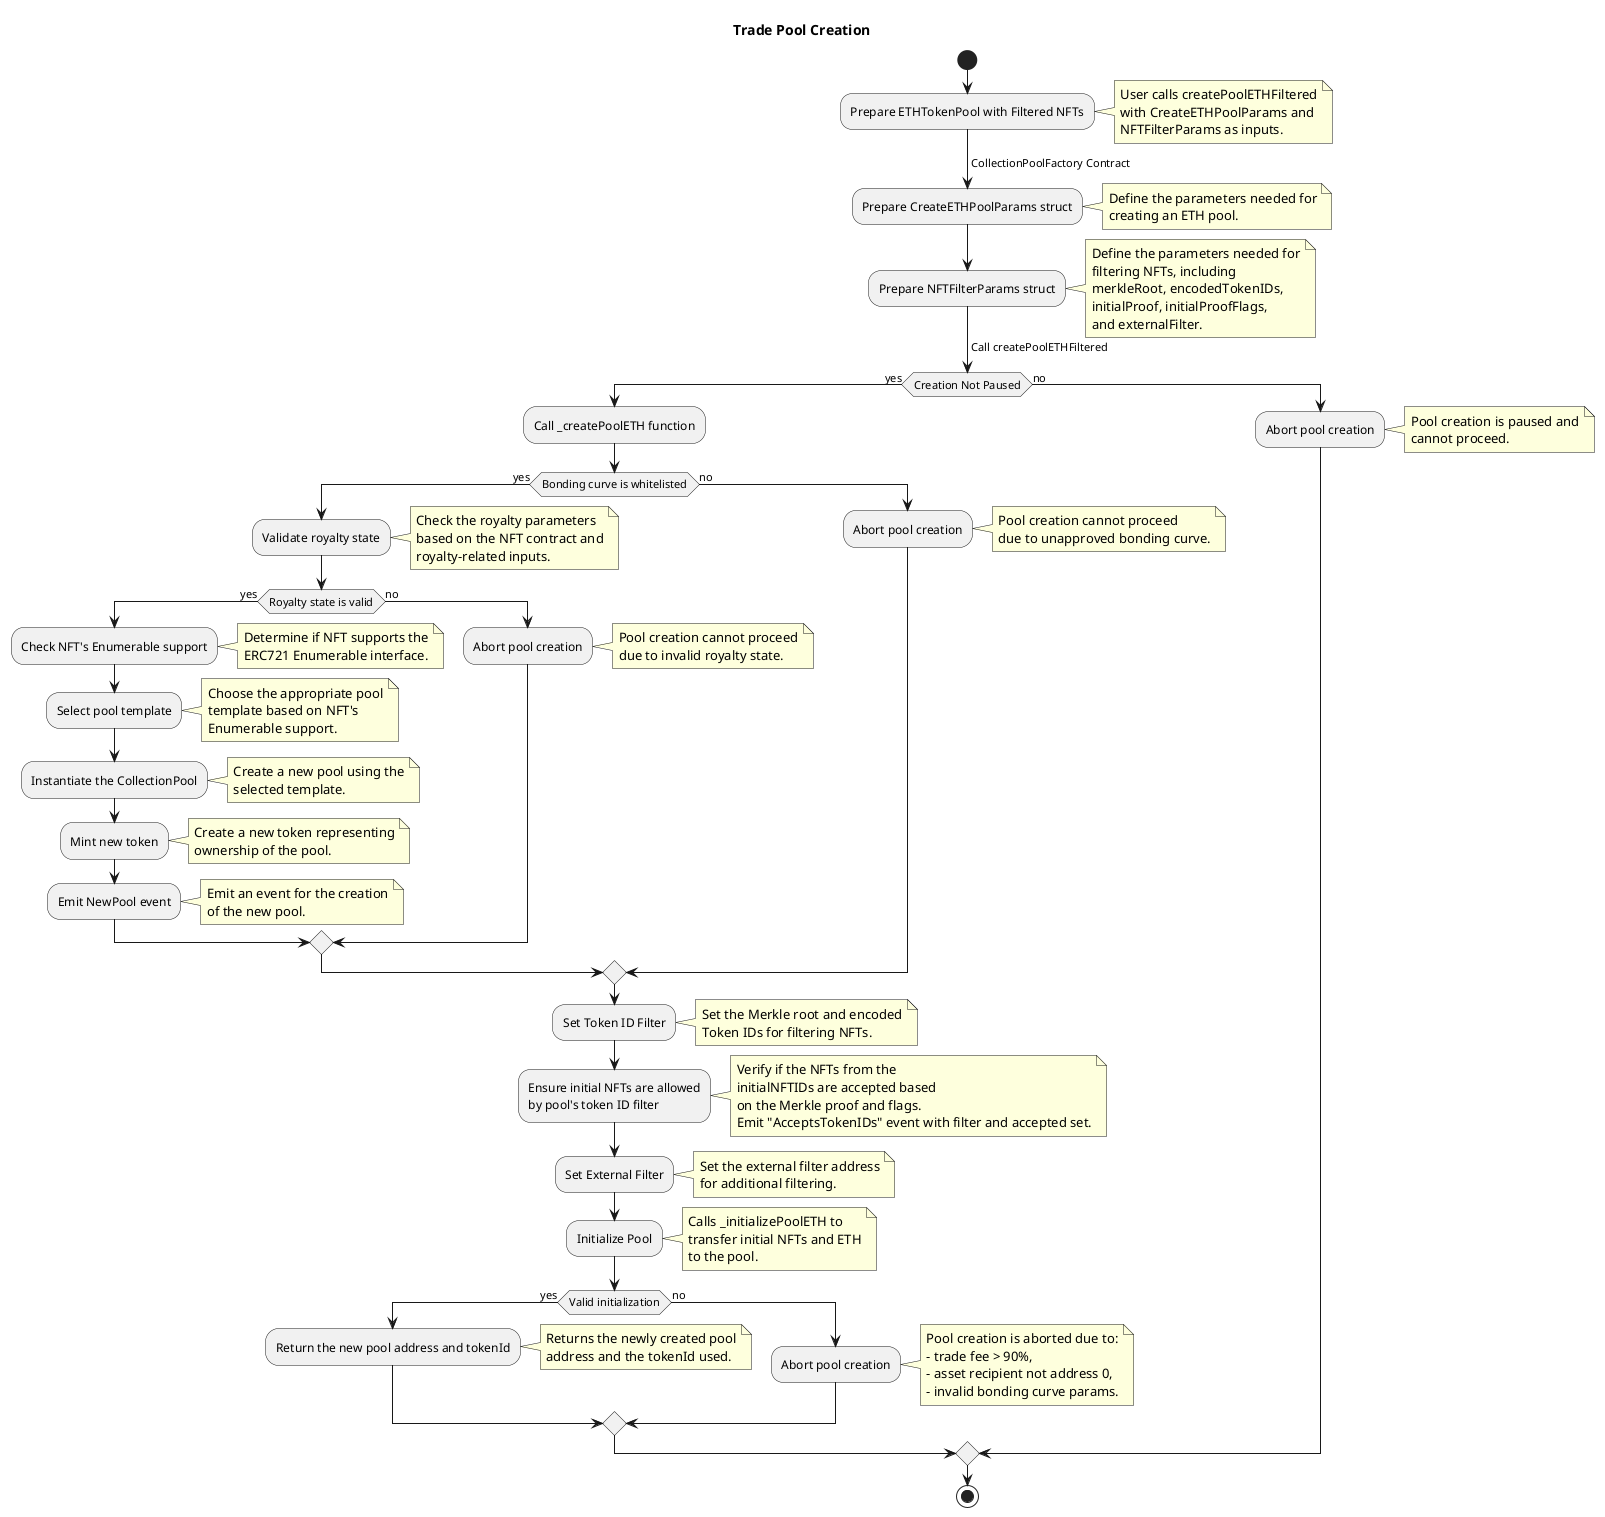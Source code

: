 @startuml
title Trade Pool Creation

start

:Prepare ETHTokenPool with Filtered NFTs;
note right
  User calls createPoolETHFiltered
  with CreateETHPoolParams and
  NFTFilterParams as inputs.
end note

-> CollectionPoolFactory Contract;

:Prepare CreateETHPoolParams struct;
note right
  Define the parameters needed for
  creating an ETH pool.
end note

:Prepare NFTFilterParams struct;
note right
  Define the parameters needed for
  filtering NFTs, including
  merkleRoot, encodedTokenIDs,
  initialProof, initialProofFlags,
  and externalFilter.
end note

-> Call createPoolETHFiltered;

if (Creation Not Paused) then (yes)
  :Call _createPoolETH function;

  if (Bonding curve is whitelisted) then (yes)
    :Validate royalty state;
    note right
      Check the royalty parameters
      based on the NFT contract and
      royalty-related inputs.
    end note

    if (Royalty state is valid) then (yes)
      :Check NFT's Enumerable support;
      note right
        Determine if NFT supports the
        ERC721 Enumerable interface.
      end note

      :Select pool template;
      note right
        Choose the appropriate pool
        template based on NFT's
        Enumerable support.
      end note

      :Instantiate the CollectionPool;
      note right
        Create a new pool using the
        selected template.
      end note

      :Mint new token;
      note right
        Create a new token representing
        ownership of the pool.
      end note

      :Emit NewPool event;
      note right
        Emit an event for the creation
        of the new pool.
      end note

    else (no)
      :Abort pool creation;
      note right
        Pool creation cannot proceed
        due to invalid royalty state.
      end note
    endif

  else (no)
    :Abort pool creation;
    note right
      Pool creation cannot proceed
      due to unapproved bonding curve.
    end note
  endif

  :Set Token ID Filter;
  note right
    Set the Merkle root and encoded
    Token IDs for filtering NFTs.
  end note

  :Ensure initial NFTs are allowed 
  by pool's token ID filter;
  note right
    Verify if the NFTs from the
    initialNFTIDs are accepted based
    on the Merkle proof and flags.
    Emit "AcceptsTokenIDs" event with filter and accepted set.
  end note

  :Set External Filter;
  note right
    Set the external filter address
    for additional filtering.
  end note

  :Initialize Pool;
  note right
    Calls _initializePoolETH to
    transfer initial NFTs and ETH
    to the pool.
  end note

  if (Valid initialization) then (yes)
    :Return the new pool address and tokenId;
    note right
      Returns the newly created pool
      address and the tokenId used.
    end note
  else (no)
    :Abort pool creation;
    note right
      Pool creation is aborted due to:
      - trade fee > 90%,
      - asset recipient not address 0,
      - invalid bonding curve params.
end note
endif

else (no)
:Abort pool creation;
note right
Pool creation is paused and
cannot proceed.
end note
endif

stop
@enduml
